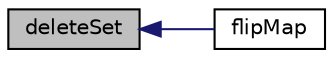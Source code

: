 digraph "deleteSet"
{
  bgcolor="transparent";
  edge [fontname="Helvetica",fontsize="10",labelfontname="Helvetica",labelfontsize="10"];
  node [fontname="Helvetica",fontsize="10",shape=record];
  rankdir="LR";
  Node3890 [label="deleteSet",height=0.2,width=0.4,color="black", fillcolor="grey75", style="filled", fontcolor="black"];
  Node3890 -> Node3891 [dir="back",color="midnightblue",fontsize="10",style="solid",fontname="Helvetica"];
  Node3891 [label="flipMap",height=0.2,width=0.4,color="black",URL="$a26585.html#a996e4df6a09881dbc50a7e1af0c65424"];
}
